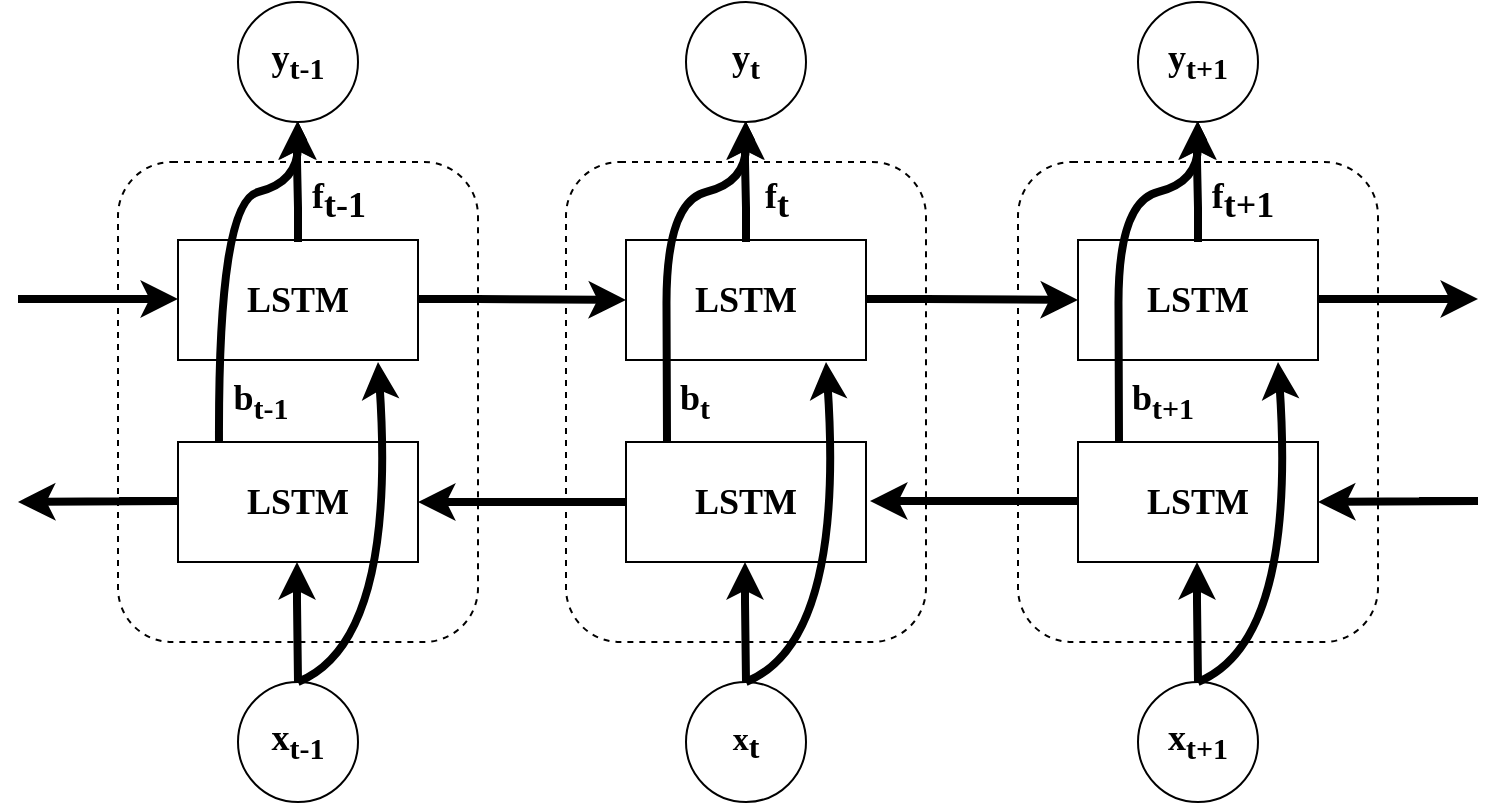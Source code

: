 <mxfile version="22.0.3" type="device">
  <diagram name="Page-1" id="e3U0GTRKchKZnUab7jFw">
    <mxGraphModel dx="954" dy="727" grid="1" gridSize="10" guides="1" tooltips="1" connect="1" arrows="1" fold="1" page="1" pageScale="1" pageWidth="827" pageHeight="1169" math="0" shadow="0">
      <root>
        <mxCell id="0" />
        <mxCell id="1" parent="0" />
        <mxCell id="Bjp5nVyqqUVbzpo7jV4G-25" value="" style="edgeStyle=orthogonalEdgeStyle;rounded=0;orthogonalLoop=1;jettySize=auto;html=1;" edge="1" parent="1" source="Bjp5nVyqqUVbzpo7jV4G-2" target="Bjp5nVyqqUVbzpo7jV4G-6">
          <mxGeometry relative="1" as="geometry" />
        </mxCell>
        <mxCell id="Bjp5nVyqqUVbzpo7jV4G-2" value="" style="rounded=1;whiteSpace=wrap;html=1;dashed=1;" vertex="1" parent="1">
          <mxGeometry x="100" y="190" width="180" height="240" as="geometry" />
        </mxCell>
        <mxCell id="Bjp5nVyqqUVbzpo7jV4G-29" value="" style="edgeStyle=orthogonalEdgeStyle;rounded=0;orthogonalLoop=1;jettySize=auto;html=1;" edge="1" parent="1" source="Bjp5nVyqqUVbzpo7jV4G-3" target="Bjp5nVyqqUVbzpo7jV4G-6">
          <mxGeometry relative="1" as="geometry" />
        </mxCell>
        <mxCell id="Bjp5nVyqqUVbzpo7jV4G-3" value="LSTM" style="rounded=0;whiteSpace=wrap;html=1;fontFamily=Times New Roman;fontSize=18;fontStyle=1" vertex="1" parent="1">
          <mxGeometry x="130" y="229" width="120" height="60" as="geometry" />
        </mxCell>
        <mxCell id="Bjp5nVyqqUVbzpo7jV4G-4" value="LSTM" style="rounded=0;whiteSpace=wrap;html=1;fontFamily=Times New Roman;fontSize=18;fontStyle=1" vertex="1" parent="1">
          <mxGeometry x="130" y="330" width="120" height="60" as="geometry" />
        </mxCell>
        <mxCell id="Bjp5nVyqqUVbzpo7jV4G-5" value="x&lt;sub&gt;t-1&lt;/sub&gt;" style="ellipse;whiteSpace=wrap;html=1;aspect=fixed;fontFamily=Times New Roman;fontSize=18;fontStyle=1" vertex="1" parent="1">
          <mxGeometry x="160" y="450" width="60" height="60" as="geometry" />
        </mxCell>
        <mxCell id="Bjp5nVyqqUVbzpo7jV4G-6" value="y&lt;sub&gt;t-1&lt;/sub&gt;" style="ellipse;whiteSpace=wrap;html=1;aspect=fixed;fontFamily=Times New Roman;fontSize=18;fontStyle=1" vertex="1" parent="1">
          <mxGeometry x="160" y="110" width="60" height="60" as="geometry" />
        </mxCell>
        <mxCell id="Bjp5nVyqqUVbzpo7jV4G-21" value="" style="endArrow=classic;html=1;rounded=0;strokeWidth=4;" edge="1" parent="1">
          <mxGeometry width="50" height="50" relative="1" as="geometry">
            <mxPoint x="190" y="450" as="sourcePoint" />
            <mxPoint x="189.5" y="390" as="targetPoint" />
            <Array as="points">
              <mxPoint x="189.5" y="410" />
            </Array>
          </mxGeometry>
        </mxCell>
        <mxCell id="Bjp5nVyqqUVbzpo7jV4G-23" value="" style="endArrow=classic;html=1;rounded=0;strokeWidth=4;" edge="1" parent="1">
          <mxGeometry width="50" height="50" relative="1" as="geometry">
            <mxPoint x="190" y="230" as="sourcePoint" />
            <mxPoint x="189.5" y="170" as="targetPoint" />
            <Array as="points">
              <mxPoint x="190" y="213" />
              <mxPoint x="189.5" y="190" />
            </Array>
          </mxGeometry>
        </mxCell>
        <mxCell id="Bjp5nVyqqUVbzpo7jV4G-26" value="" style="endArrow=classic;html=1;strokeWidth=4;exitX=0.5;exitY=0;exitDx=0;exitDy=0;curved=1;" edge="1" parent="1" source="Bjp5nVyqqUVbzpo7jV4G-5">
          <mxGeometry width="50" height="50" relative="1" as="geometry">
            <mxPoint x="220" y="450" as="sourcePoint" />
            <mxPoint x="230" y="290" as="targetPoint" />
            <Array as="points">
              <mxPoint x="239.5" y="430" />
            </Array>
          </mxGeometry>
        </mxCell>
        <mxCell id="Bjp5nVyqqUVbzpo7jV4G-30" value="" style="endArrow=classic;html=1;strokeWidth=4;entryX=0.5;entryY=1;entryDx=0;entryDy=0;curved=1;" edge="1" parent="1" target="Bjp5nVyqqUVbzpo7jV4G-6">
          <mxGeometry width="50" height="50" relative="1" as="geometry">
            <mxPoint x="150.5" y="330" as="sourcePoint" />
            <mxPoint x="150" y="270" as="targetPoint" />
            <Array as="points">
              <mxPoint x="150" y="210" />
              <mxPoint x="190" y="200" />
            </Array>
          </mxGeometry>
        </mxCell>
        <mxCell id="Bjp5nVyqqUVbzpo7jV4G-31" value="" style="edgeStyle=orthogonalEdgeStyle;rounded=0;orthogonalLoop=1;jettySize=auto;html=1;" edge="1" parent="1" source="Bjp5nVyqqUVbzpo7jV4G-32" target="Bjp5nVyqqUVbzpo7jV4G-37">
          <mxGeometry relative="1" as="geometry" />
        </mxCell>
        <mxCell id="Bjp5nVyqqUVbzpo7jV4G-32" value="" style="rounded=1;whiteSpace=wrap;html=1;dashed=1;" vertex="1" parent="1">
          <mxGeometry x="324" y="190" width="180" height="240" as="geometry" />
        </mxCell>
        <mxCell id="Bjp5nVyqqUVbzpo7jV4G-33" value="" style="edgeStyle=orthogonalEdgeStyle;rounded=0;orthogonalLoop=1;jettySize=auto;html=1;" edge="1" parent="1" source="Bjp5nVyqqUVbzpo7jV4G-34" target="Bjp5nVyqqUVbzpo7jV4G-37">
          <mxGeometry relative="1" as="geometry" />
        </mxCell>
        <mxCell id="Bjp5nVyqqUVbzpo7jV4G-34" value="&lt;b&gt;LSTM&lt;/b&gt;" style="rounded=0;whiteSpace=wrap;html=1;fontFamily=Times New Roman;fontSize=18;" vertex="1" parent="1">
          <mxGeometry x="354" y="229" width="120" height="60" as="geometry" />
        </mxCell>
        <mxCell id="Bjp5nVyqqUVbzpo7jV4G-35" value="&lt;b&gt;LSTM&lt;/b&gt;" style="rounded=0;whiteSpace=wrap;html=1;fontSize=18;fontFamily=Times New Roman;" vertex="1" parent="1">
          <mxGeometry x="354" y="330" width="120" height="60" as="geometry" />
        </mxCell>
        <mxCell id="Bjp5nVyqqUVbzpo7jV4G-36" value="x&lt;sub style=&quot;font-size: 16px;&quot;&gt;t&lt;/sub&gt;" style="ellipse;whiteSpace=wrap;html=1;aspect=fixed;fontFamily=Times New Roman;fontSize=16;fontStyle=1" vertex="1" parent="1">
          <mxGeometry x="384" y="450" width="60" height="60" as="geometry" />
        </mxCell>
        <mxCell id="Bjp5nVyqqUVbzpo7jV4G-37" value="y&lt;sub&gt;t&lt;/sub&gt;" style="ellipse;whiteSpace=wrap;html=1;aspect=fixed;fontSize=18;fontFamily=Times New Roman;fontStyle=1" vertex="1" parent="1">
          <mxGeometry x="384" y="110" width="60" height="60" as="geometry" />
        </mxCell>
        <mxCell id="Bjp5nVyqqUVbzpo7jV4G-38" value="" style="endArrow=classic;html=1;rounded=0;strokeWidth=4;" edge="1" parent="1">
          <mxGeometry width="50" height="50" relative="1" as="geometry">
            <mxPoint x="414" y="450" as="sourcePoint" />
            <mxPoint x="413.5" y="390" as="targetPoint" />
            <Array as="points">
              <mxPoint x="413.5" y="410" />
            </Array>
          </mxGeometry>
        </mxCell>
        <mxCell id="Bjp5nVyqqUVbzpo7jV4G-39" value="" style="endArrow=classic;html=1;rounded=0;strokeWidth=4;" edge="1" parent="1">
          <mxGeometry width="50" height="50" relative="1" as="geometry">
            <mxPoint x="414" y="230" as="sourcePoint" />
            <mxPoint x="413.5" y="170" as="targetPoint" />
            <Array as="points">
              <mxPoint x="414" y="213" />
              <mxPoint x="413.5" y="190" />
            </Array>
          </mxGeometry>
        </mxCell>
        <mxCell id="Bjp5nVyqqUVbzpo7jV4G-40" value="" style="endArrow=classic;html=1;strokeWidth=4;exitX=0.5;exitY=0;exitDx=0;exitDy=0;curved=1;" edge="1" parent="1" source="Bjp5nVyqqUVbzpo7jV4G-36">
          <mxGeometry width="50" height="50" relative="1" as="geometry">
            <mxPoint x="444" y="450" as="sourcePoint" />
            <mxPoint x="454" y="290" as="targetPoint" />
            <Array as="points">
              <mxPoint x="463.5" y="430" />
            </Array>
          </mxGeometry>
        </mxCell>
        <mxCell id="Bjp5nVyqqUVbzpo7jV4G-41" value="" style="endArrow=classic;html=1;strokeWidth=4;entryX=0.5;entryY=1;entryDx=0;entryDy=0;curved=1;" edge="1" parent="1" target="Bjp5nVyqqUVbzpo7jV4G-37">
          <mxGeometry width="50" height="50" relative="1" as="geometry">
            <mxPoint x="374.5" y="330" as="sourcePoint" />
            <mxPoint x="374" y="270" as="targetPoint" />
            <Array as="points">
              <mxPoint x="374.5" y="313" />
              <mxPoint x="374" y="210" />
              <mxPoint x="414" y="200" />
            </Array>
          </mxGeometry>
        </mxCell>
        <mxCell id="Bjp5nVyqqUVbzpo7jV4G-42" value="" style="edgeStyle=orthogonalEdgeStyle;rounded=0;orthogonalLoop=1;jettySize=auto;html=1;" edge="1" parent="1" source="Bjp5nVyqqUVbzpo7jV4G-43" target="Bjp5nVyqqUVbzpo7jV4G-48">
          <mxGeometry relative="1" as="geometry" />
        </mxCell>
        <mxCell id="Bjp5nVyqqUVbzpo7jV4G-43" value="" style="rounded=1;whiteSpace=wrap;html=1;dashed=1;" vertex="1" parent="1">
          <mxGeometry x="550" y="190" width="180" height="240" as="geometry" />
        </mxCell>
        <mxCell id="Bjp5nVyqqUVbzpo7jV4G-44" value="" style="edgeStyle=orthogonalEdgeStyle;rounded=0;orthogonalLoop=1;jettySize=auto;html=1;" edge="1" parent="1" source="Bjp5nVyqqUVbzpo7jV4G-45" target="Bjp5nVyqqUVbzpo7jV4G-48">
          <mxGeometry relative="1" as="geometry" />
        </mxCell>
        <mxCell id="Bjp5nVyqqUVbzpo7jV4G-45" value="&lt;b&gt;LSTM&lt;/b&gt;" style="rounded=0;whiteSpace=wrap;html=1;fontFamily=Times New Roman;fontSize=18;" vertex="1" parent="1">
          <mxGeometry x="580" y="229" width="120" height="60" as="geometry" />
        </mxCell>
        <mxCell id="Bjp5nVyqqUVbzpo7jV4G-46" value="&lt;b&gt;&lt;font face=&quot;Times New Roman&quot; style=&quot;font-size: 18px;&quot;&gt;LSTM&lt;/font&gt;&lt;/b&gt;" style="rounded=0;whiteSpace=wrap;html=1;" vertex="1" parent="1">
          <mxGeometry x="580" y="330" width="120" height="60" as="geometry" />
        </mxCell>
        <mxCell id="Bjp5nVyqqUVbzpo7jV4G-47" value="x&lt;sub&gt;t+1&lt;/sub&gt;" style="ellipse;whiteSpace=wrap;html=1;aspect=fixed;fontFamily=Times New Roman;fontSize=18;fontStyle=1" vertex="1" parent="1">
          <mxGeometry x="610" y="450" width="60" height="60" as="geometry" />
        </mxCell>
        <mxCell id="Bjp5nVyqqUVbzpo7jV4G-48" value="y&lt;sub&gt;t+1&lt;/sub&gt;" style="ellipse;whiteSpace=wrap;html=1;aspect=fixed;fontFamily=Times New Roman;fontStyle=1;fontSize=18;" vertex="1" parent="1">
          <mxGeometry x="610" y="110" width="60" height="60" as="geometry" />
        </mxCell>
        <mxCell id="Bjp5nVyqqUVbzpo7jV4G-49" value="" style="endArrow=classic;html=1;rounded=0;strokeWidth=4;" edge="1" parent="1">
          <mxGeometry width="50" height="50" relative="1" as="geometry">
            <mxPoint x="640" y="450" as="sourcePoint" />
            <mxPoint x="639.5" y="390" as="targetPoint" />
            <Array as="points">
              <mxPoint x="639.5" y="410" />
            </Array>
          </mxGeometry>
        </mxCell>
        <mxCell id="Bjp5nVyqqUVbzpo7jV4G-50" value="" style="endArrow=classic;html=1;rounded=0;strokeWidth=4;" edge="1" parent="1">
          <mxGeometry width="50" height="50" relative="1" as="geometry">
            <mxPoint x="640" y="230" as="sourcePoint" />
            <mxPoint x="639.5" y="170" as="targetPoint" />
            <Array as="points">
              <mxPoint x="640" y="213" />
              <mxPoint x="639.5" y="190" />
            </Array>
          </mxGeometry>
        </mxCell>
        <mxCell id="Bjp5nVyqqUVbzpo7jV4G-51" value="" style="endArrow=classic;html=1;strokeWidth=4;exitX=0.5;exitY=0;exitDx=0;exitDy=0;curved=1;" edge="1" parent="1" source="Bjp5nVyqqUVbzpo7jV4G-47">
          <mxGeometry width="50" height="50" relative="1" as="geometry">
            <mxPoint x="670" y="450" as="sourcePoint" />
            <mxPoint x="680" y="290" as="targetPoint" />
            <Array as="points">
              <mxPoint x="689.5" y="430" />
            </Array>
          </mxGeometry>
        </mxCell>
        <mxCell id="Bjp5nVyqqUVbzpo7jV4G-52" value="" style="endArrow=classic;html=1;strokeWidth=4;entryX=0.5;entryY=1;entryDx=0;entryDy=0;curved=1;" edge="1" parent="1" target="Bjp5nVyqqUVbzpo7jV4G-48">
          <mxGeometry width="50" height="50" relative="1" as="geometry">
            <mxPoint x="600.5" y="330" as="sourcePoint" />
            <mxPoint x="600" y="270" as="targetPoint" />
            <Array as="points">
              <mxPoint x="600.5" y="313" />
              <mxPoint x="600" y="210" />
              <mxPoint x="640" y="200" />
            </Array>
          </mxGeometry>
        </mxCell>
        <mxCell id="Bjp5nVyqqUVbzpo7jV4G-53" value="" style="endArrow=classic;html=1;rounded=0;strokeWidth=4;" edge="1" parent="1">
          <mxGeometry width="50" height="50" relative="1" as="geometry">
            <mxPoint x="50" y="258.5" as="sourcePoint" />
            <mxPoint x="130" y="258.5" as="targetPoint" />
            <Array as="points">
              <mxPoint x="79.5" y="258.5" />
            </Array>
          </mxGeometry>
        </mxCell>
        <mxCell id="Bjp5nVyqqUVbzpo7jV4G-54" value="" style="endArrow=classic;html=1;rounded=0;strokeWidth=4;entryX=0;entryY=0.5;entryDx=0;entryDy=0;" edge="1" parent="1" target="Bjp5nVyqqUVbzpo7jV4G-34">
          <mxGeometry width="50" height="50" relative="1" as="geometry">
            <mxPoint x="250" y="258.5" as="sourcePoint" />
            <mxPoint x="330" y="258.5" as="targetPoint" />
            <Array as="points">
              <mxPoint x="279.5" y="258.5" />
            </Array>
          </mxGeometry>
        </mxCell>
        <mxCell id="Bjp5nVyqqUVbzpo7jV4G-55" value="" style="endArrow=classic;html=1;rounded=0;strokeWidth=4;" edge="1" parent="1">
          <mxGeometry width="50" height="50" relative="1" as="geometry">
            <mxPoint x="474" y="258.5" as="sourcePoint" />
            <mxPoint x="580" y="259" as="targetPoint" />
            <Array as="points">
              <mxPoint x="503.5" y="258.5" />
            </Array>
          </mxGeometry>
        </mxCell>
        <mxCell id="Bjp5nVyqqUVbzpo7jV4G-56" value="" style="endArrow=classic;html=1;rounded=0;strokeWidth=4;" edge="1" parent="1">
          <mxGeometry width="50" height="50" relative="1" as="geometry">
            <mxPoint x="700" y="258.5" as="sourcePoint" />
            <mxPoint x="780" y="258.5" as="targetPoint" />
            <Array as="points">
              <mxPoint x="729.5" y="258.5" />
            </Array>
          </mxGeometry>
        </mxCell>
        <mxCell id="Bjp5nVyqqUVbzpo7jV4G-57" value="" style="endArrow=classic;html=1;rounded=0;strokeWidth=4;" edge="1" parent="1">
          <mxGeometry width="50" height="50" relative="1" as="geometry">
            <mxPoint x="100.5" y="359.5" as="sourcePoint" />
            <mxPoint x="50" y="360" as="targetPoint" />
            <Array as="points">
              <mxPoint x="130" y="359.5" />
            </Array>
          </mxGeometry>
        </mxCell>
        <mxCell id="Bjp5nVyqqUVbzpo7jV4G-58" value="" style="endArrow=classic;html=1;rounded=0;strokeWidth=4;" edge="1" parent="1">
          <mxGeometry width="50" height="50" relative="1" as="geometry">
            <mxPoint x="750.5" y="359.5" as="sourcePoint" />
            <mxPoint x="700" y="360" as="targetPoint" />
            <Array as="points">
              <mxPoint x="780" y="359.5" />
            </Array>
          </mxGeometry>
        </mxCell>
        <mxCell id="Bjp5nVyqqUVbzpo7jV4G-60" value="" style="endArrow=classic;html=1;rounded=0;strokeWidth=4;exitX=0;exitY=0.5;exitDx=0;exitDy=0;" edge="1" parent="1" source="Bjp5nVyqqUVbzpo7jV4G-35">
          <mxGeometry width="50" height="50" relative="1" as="geometry">
            <mxPoint x="380" y="570" as="sourcePoint" />
            <mxPoint x="250" y="360" as="targetPoint" />
            <Array as="points" />
          </mxGeometry>
        </mxCell>
        <mxCell id="Bjp5nVyqqUVbzpo7jV4G-61" value="" style="endArrow=classic;html=1;rounded=0;strokeWidth=4;exitX=0;exitY=0.5;exitDx=0;exitDy=0;" edge="1" parent="1">
          <mxGeometry width="50" height="50" relative="1" as="geometry">
            <mxPoint x="580" y="359.5" as="sourcePoint" />
            <mxPoint x="476" y="359.5" as="targetPoint" />
            <Array as="points" />
          </mxGeometry>
        </mxCell>
        <mxCell id="Bjp5nVyqqUVbzpo7jV4G-63" value="&lt;font style=&quot;font-size: 18px;&quot;&gt;f&lt;sub style=&quot;font-size: 18px;&quot;&gt;t-1&lt;/sub&gt;&lt;/font&gt;" style="text;html=1;align=center;verticalAlign=middle;resizable=0;points=[];autosize=1;strokeColor=none;fillColor=none;fontFamily=Times New Roman;fontSize=18;fontStyle=1" vertex="1" parent="1">
          <mxGeometry x="185" y="190" width="50" height="40" as="geometry" />
        </mxCell>
        <mxCell id="Bjp5nVyqqUVbzpo7jV4G-64" value="&lt;font style=&quot;font-size: 18px;&quot;&gt;f&lt;sub style=&quot;font-size: 18px;&quot;&gt;t&lt;br&gt;&lt;/sub&gt;&lt;/font&gt;" style="text;html=1;align=center;verticalAlign=middle;resizable=0;points=[];autosize=1;strokeColor=none;fillColor=none;fontFamily=Times New Roman;fontSize=18;fontStyle=1" vertex="1" parent="1">
          <mxGeometry x="409" y="190" width="40" height="40" as="geometry" />
        </mxCell>
        <mxCell id="Bjp5nVyqqUVbzpo7jV4G-65" value="&lt;font style=&quot;font-size: 18px;&quot;&gt;f&lt;sub style=&quot;font-size: 18px;&quot;&gt;t+1&lt;/sub&gt;&lt;/font&gt;" style="text;html=1;align=center;verticalAlign=middle;resizable=0;points=[];autosize=1;strokeColor=none;fillColor=none;fontFamily=Times New Roman;fontSize=18;fontStyle=1" vertex="1" parent="1">
          <mxGeometry x="637" y="190" width="50" height="40" as="geometry" />
        </mxCell>
        <mxCell id="Bjp5nVyqqUVbzpo7jV4G-68" value="&lt;b style=&quot;font-size: 18px;&quot;&gt;&lt;font style=&quot;font-size: 18px;&quot; face=&quot;Times New Roman&quot;&gt;b&lt;sub&gt;t-1&lt;/sub&gt;&lt;/font&gt;&lt;/b&gt;" style="text;html=1;align=center;verticalAlign=middle;resizable=0;points=[];autosize=1;strokeColor=none;fillColor=none;" vertex="1" parent="1">
          <mxGeometry x="146" y="290" width="50" height="40" as="geometry" />
        </mxCell>
        <mxCell id="Bjp5nVyqqUVbzpo7jV4G-69" value="&lt;b style=&quot;font-size: 18px;&quot;&gt;&lt;font style=&quot;font-size: 18px;&quot; face=&quot;Times New Roman&quot;&gt;b&lt;sub&gt;t&lt;br&gt;&lt;/sub&gt;&lt;/font&gt;&lt;/b&gt;" style="text;html=1;align=center;verticalAlign=middle;resizable=0;points=[];autosize=1;strokeColor=none;fillColor=none;" vertex="1" parent="1">
          <mxGeometry x="368" y="290" width="40" height="40" as="geometry" />
        </mxCell>
        <mxCell id="Bjp5nVyqqUVbzpo7jV4G-70" value="&lt;b style=&quot;font-size: 18px;&quot;&gt;&lt;font style=&quot;font-size: 18px;&quot; face=&quot;Times New Roman&quot;&gt;b&lt;sub&gt;t+1&lt;/sub&gt;&lt;/font&gt;&lt;/b&gt;" style="text;html=1;align=center;verticalAlign=middle;resizable=0;points=[];autosize=1;strokeColor=none;fillColor=none;" vertex="1" parent="1">
          <mxGeometry x="597" y="290" width="50" height="40" as="geometry" />
        </mxCell>
      </root>
    </mxGraphModel>
  </diagram>
</mxfile>
